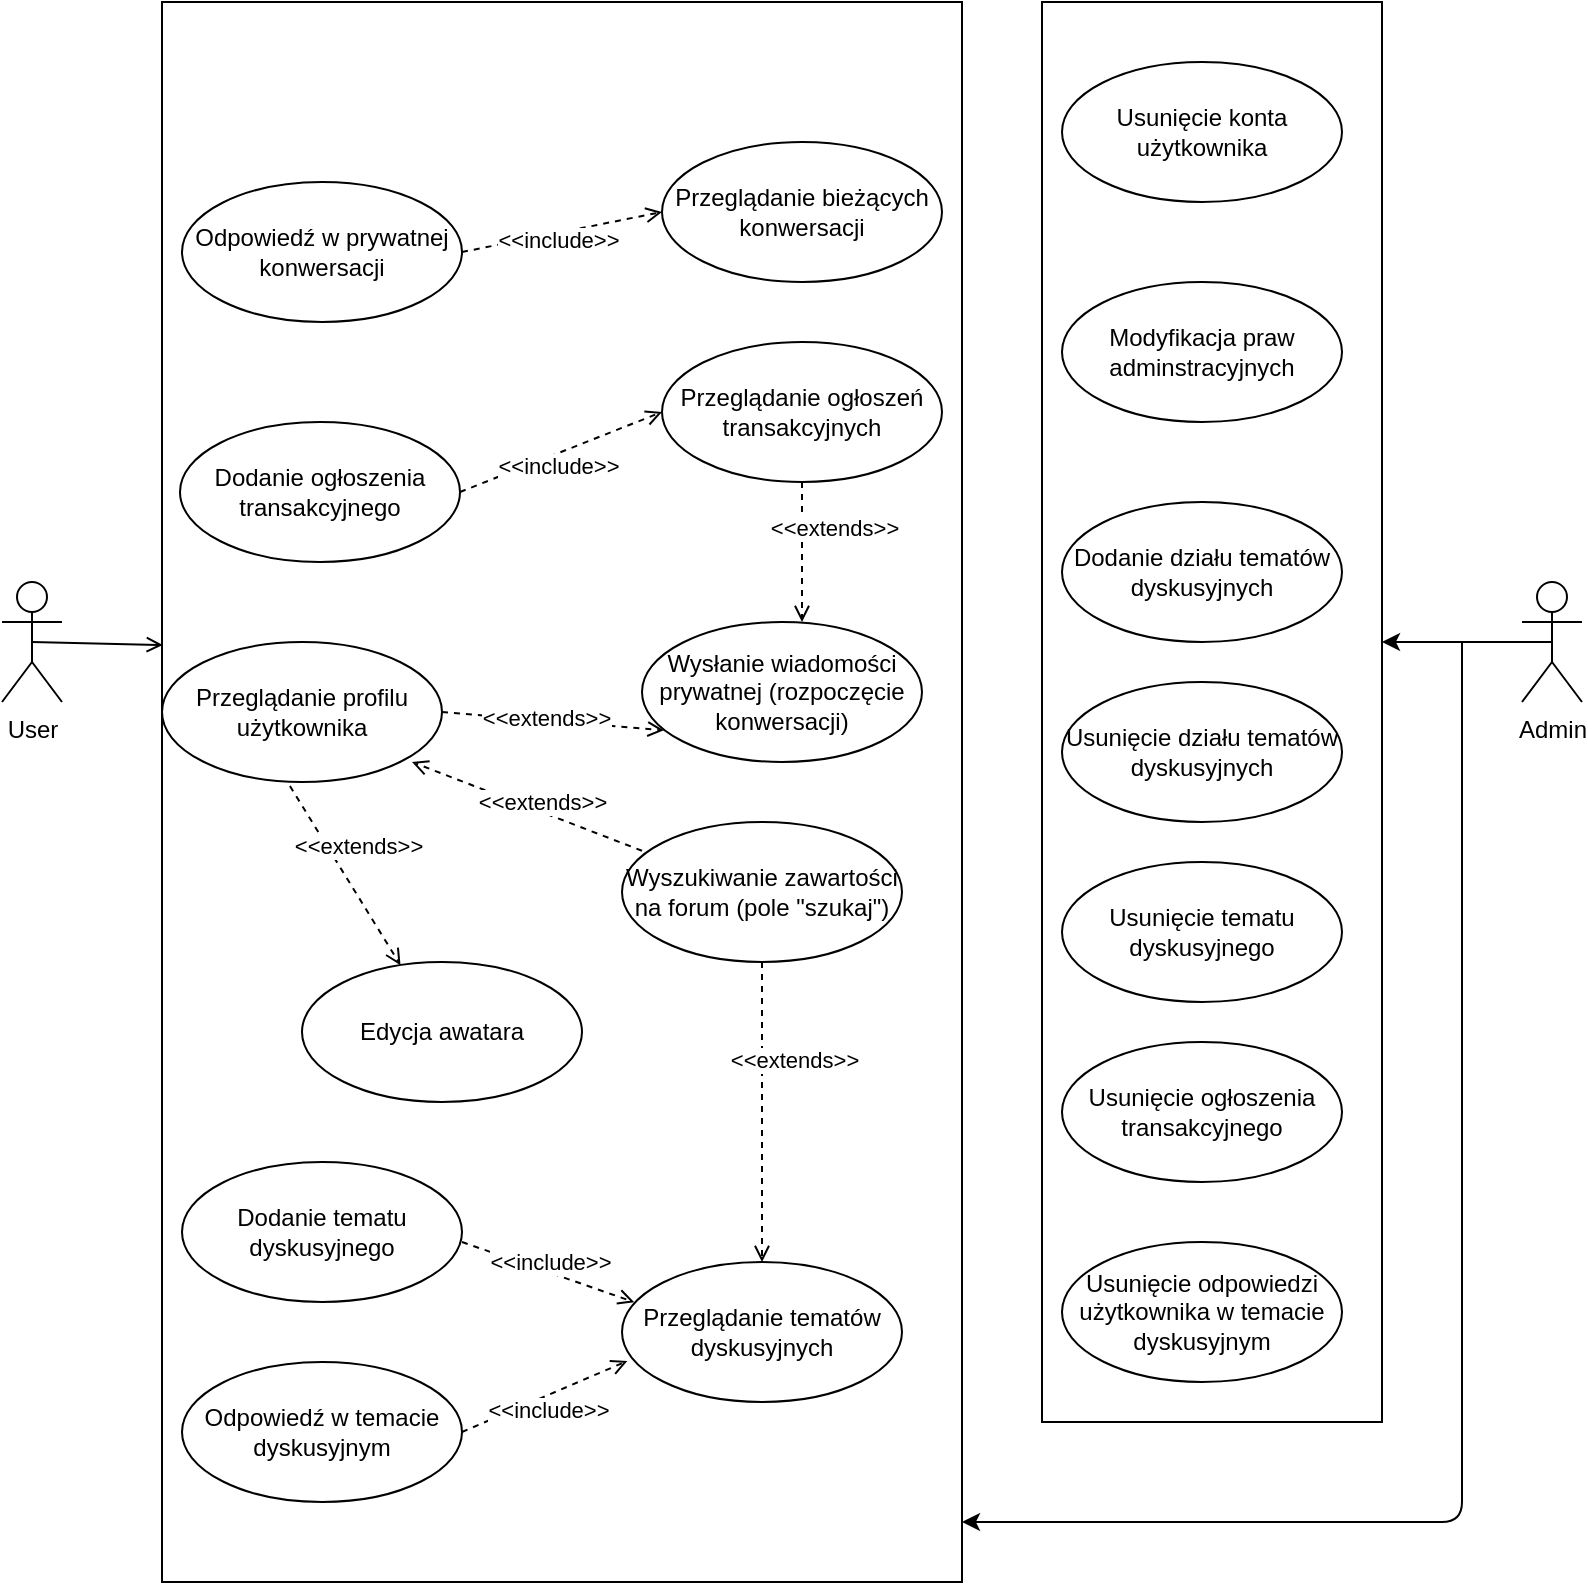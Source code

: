 <mxfile version="13.10.0" type="device"><diagram id="TheB_BEQSj1U3exKmCWu" name="Page-1"><mxGraphModel dx="2031" dy="1004" grid="1" gridSize="10" guides="1" tooltips="1" connect="1" arrows="1" fold="1" page="1" pageScale="1" pageWidth="827" pageHeight="1169" math="0" shadow="0"><root><mxCell id="0"/><mxCell id="1" parent="0"/><mxCell id="gnjUMPOqWtFg1AmgWRWE-37" style="edgeStyle=none;rounded=0;orthogonalLoop=1;jettySize=auto;html=1;exitX=0.5;exitY=0.5;exitDx=0;exitDy=0;exitPerimeter=0;endArrow=open;endFill=0;strokeColor=#000000;entryX=0.001;entryY=0.407;entryDx=0;entryDy=0;entryPerimeter=0;" parent="1" source="gnjUMPOqWtFg1AmgWRWE-1" edge="1" target="SDp006n3QX21SxDKKPpI-4"><mxGeometry relative="1" as="geometry"><mxPoint x="90" y="569" as="targetPoint"/></mxGeometry></mxCell><mxCell id="gnjUMPOqWtFg1AmgWRWE-1" value="User" style="shape=umlActor;verticalLabelPosition=bottom;verticalAlign=top;html=1;outlineConnect=0;" parent="1" vertex="1"><mxGeometry x="20" y="540" width="30" height="60" as="geometry"/></mxCell><mxCell id="gnjUMPOqWtFg1AmgWRWE-2" value="&lt;div&gt;Admin&lt;/div&gt;" style="shape=umlActor;verticalLabelPosition=bottom;verticalAlign=top;html=1;outlineConnect=0;" parent="1" vertex="1"><mxGeometry x="780" y="540" width="30" height="60" as="geometry"/></mxCell><mxCell id="gnjUMPOqWtFg1AmgWRWE-6" style="orthogonalLoop=1;jettySize=auto;html=1;exitX=1;exitY=0.5;exitDx=0;exitDy=0;rounded=0;dashed=1;endArrow=open;endFill=0;entryX=0.044;entryY=0.287;entryDx=0;entryDy=0;entryPerimeter=0;" parent="1" target="gnjUMPOqWtFg1AmgWRWE-15" edge="1"><mxGeometry relative="1" as="geometry"><mxPoint x="250" y="870" as="sourcePoint"/><mxPoint x="325.506" y="906.446" as="targetPoint"/></mxGeometry></mxCell><mxCell id="gnjUMPOqWtFg1AmgWRWE-8" value="&amp;lt;&amp;lt;include&amp;gt;&amp;gt;" style="edgeLabel;html=1;align=center;verticalAlign=middle;resizable=0;points=[];" parent="gnjUMPOqWtFg1AmgWRWE-6" vertex="1" connectable="0"><mxGeometry x="-0.345" relative="1" as="geometry"><mxPoint x="15.27" as="offset"/></mxGeometry></mxCell><mxCell id="gnjUMPOqWtFg1AmgWRWE-9" style="orthogonalLoop=1;jettySize=auto;html=1;exitX=1;exitY=0.5;exitDx=0;exitDy=0;rounded=0;dashed=1;endArrow=open;endFill=0;entryX=0.019;entryY=0.707;entryDx=0;entryDy=0;entryPerimeter=0;" parent="1" source="gnjUMPOqWtFg1AmgWRWE-13" target="gnjUMPOqWtFg1AmgWRWE-15" edge="1"><mxGeometry relative="1" as="geometry"><mxPoint x="254.72" y="970" as="sourcePoint"/><mxPoint x="330" y="926.48" as="targetPoint"/></mxGeometry></mxCell><mxCell id="gnjUMPOqWtFg1AmgWRWE-10" value="&amp;lt;&amp;lt;include&amp;gt;&amp;gt;" style="edgeLabel;html=1;align=center;verticalAlign=middle;resizable=0;points=[];" parent="gnjUMPOqWtFg1AmgWRWE-9" vertex="1" connectable="0"><mxGeometry x="-0.345" relative="1" as="geometry"><mxPoint x="15.27" as="offset"/></mxGeometry></mxCell><mxCell id="gnjUMPOqWtFg1AmgWRWE-11" value="&lt;div&gt;Przeglądanie ogłoszeń&lt;/div&gt;&lt;div&gt;transakcyjnych&lt;/div&gt;" style="ellipse;whiteSpace=wrap;html=1;" parent="1" vertex="1"><mxGeometry x="350" y="420" width="140" height="70" as="geometry"/></mxCell><mxCell id="gnjUMPOqWtFg1AmgWRWE-12" value="&lt;div&gt;Dodanie ogłoszenia&lt;/div&gt;&lt;div&gt;transakcyjnego&lt;br&gt;&lt;/div&gt;" style="ellipse;whiteSpace=wrap;html=1;" parent="1" vertex="1"><mxGeometry x="109" y="460" width="140" height="70" as="geometry"/></mxCell><mxCell id="gnjUMPOqWtFg1AmgWRWE-13" value="&lt;div&gt;Odpowiedź w temacie dyskusyjnym&lt;/div&gt;" style="ellipse;whiteSpace=wrap;html=1;" parent="1" vertex="1"><mxGeometry x="110" y="930" width="140" height="70" as="geometry"/></mxCell><mxCell id="gnjUMPOqWtFg1AmgWRWE-14" value="Dodanie tematu dyskusyjnego" style="ellipse;whiteSpace=wrap;html=1;" parent="1" vertex="1"><mxGeometry x="110" y="830" width="140" height="70" as="geometry"/></mxCell><mxCell id="gnjUMPOqWtFg1AmgWRWE-15" value="Przeglądanie tematów dyskusyjnych" style="ellipse;whiteSpace=wrap;html=1;" parent="1" vertex="1"><mxGeometry x="330" y="880" width="140" height="70" as="geometry"/></mxCell><mxCell id="gnjUMPOqWtFg1AmgWRWE-16" style="orthogonalLoop=1;jettySize=auto;html=1;exitX=1;exitY=0.5;exitDx=0;exitDy=0;rounded=0;dashed=1;endArrow=open;endFill=0;entryX=0;entryY=0.5;entryDx=0;entryDy=0;" parent="1" source="gnjUMPOqWtFg1AmgWRWE-12" target="gnjUMPOqWtFg1AmgWRWE-11" edge="1"><mxGeometry relative="1" as="geometry"><mxPoint x="247.34" y="395.51" as="sourcePoint"/><mxPoint x="330.0" y="360" as="targetPoint"/></mxGeometry></mxCell><mxCell id="gnjUMPOqWtFg1AmgWRWE-17" value="&amp;lt;&amp;lt;include&amp;gt;&amp;gt;" style="edgeLabel;html=1;align=center;verticalAlign=middle;resizable=0;points=[];" parent="gnjUMPOqWtFg1AmgWRWE-16" vertex="1" connectable="0"><mxGeometry x="-0.345" relative="1" as="geometry"><mxPoint x="15.27" as="offset"/></mxGeometry></mxCell><mxCell id="gnjUMPOqWtFg1AmgWRWE-18" value="Wysłanie wiadomości prywatnej (rozpoczęcie konwersacji)" style="ellipse;whiteSpace=wrap;html=1;" parent="1" vertex="1"><mxGeometry x="340" y="560" width="140" height="70" as="geometry"/></mxCell><mxCell id="gnjUMPOqWtFg1AmgWRWE-19" style="orthogonalLoop=1;jettySize=auto;html=1;exitX=0.5;exitY=1;exitDx=0;exitDy=0;rounded=0;dashed=1;endArrow=open;endFill=0;" parent="1" source="gnjUMPOqWtFg1AmgWRWE-11" edge="1"><mxGeometry relative="1" as="geometry"><mxPoint x="250" y="590" as="sourcePoint"/><mxPoint x="420" y="560" as="targetPoint"/></mxGeometry></mxCell><mxCell id="gnjUMPOqWtFg1AmgWRWE-20" value="&amp;lt;&amp;lt;extends&amp;gt;&amp;gt;" style="edgeLabel;html=1;align=center;verticalAlign=middle;resizable=0;points=[];" parent="gnjUMPOqWtFg1AmgWRWE-19" vertex="1" connectable="0"><mxGeometry x="-0.345" relative="1" as="geometry"><mxPoint x="15.27" as="offset"/></mxGeometry></mxCell><mxCell id="gnjUMPOqWtFg1AmgWRWE-21" value="Przeglądanie profilu użytkownika" style="ellipse;whiteSpace=wrap;html=1;" parent="1" vertex="1"><mxGeometry x="100" y="570" width="140" height="70" as="geometry"/></mxCell><mxCell id="gnjUMPOqWtFg1AmgWRWE-26" style="orthogonalLoop=1;jettySize=auto;html=1;rounded=0;dashed=1;endArrow=open;endFill=0;entryX=0.078;entryY=0.774;entryDx=0;entryDy=0;entryPerimeter=0;exitX=1;exitY=0.5;exitDx=0;exitDy=0;" parent="1" source="gnjUMPOqWtFg1AmgWRWE-21" target="gnjUMPOqWtFg1AmgWRWE-18" edge="1"><mxGeometry relative="1" as="geometry"><mxPoint x="280" y="660" as="sourcePoint"/><mxPoint x="330.0" y="640.0" as="targetPoint"/></mxGeometry></mxCell><mxCell id="gnjUMPOqWtFg1AmgWRWE-27" value="&amp;lt;&amp;lt;extends&amp;gt;&amp;gt;" style="edgeLabel;html=1;align=center;verticalAlign=middle;resizable=0;points=[];" parent="gnjUMPOqWtFg1AmgWRWE-26" vertex="1" connectable="0"><mxGeometry x="-0.345" relative="1" as="geometry"><mxPoint x="15.27" as="offset"/></mxGeometry></mxCell><mxCell id="gnjUMPOqWtFg1AmgWRWE-28" value="Edycja awatara" style="ellipse;whiteSpace=wrap;html=1;" parent="1" vertex="1"><mxGeometry x="170" y="730" width="140" height="70" as="geometry"/></mxCell><mxCell id="gnjUMPOqWtFg1AmgWRWE-29" value="Odpowiedź w prywatnej konwersacji" style="ellipse;whiteSpace=wrap;html=1;" parent="1" vertex="1"><mxGeometry x="110" y="340" width="140" height="70" as="geometry"/></mxCell><mxCell id="gnjUMPOqWtFg1AmgWRWE-30" value="Przeglądanie bieżących konwersacji" style="ellipse;whiteSpace=wrap;html=1;" parent="1" vertex="1"><mxGeometry x="350" y="320" width="140" height="70" as="geometry"/></mxCell><mxCell id="gnjUMPOqWtFg1AmgWRWE-31" style="orthogonalLoop=1;jettySize=auto;html=1;exitX=1;exitY=0.5;exitDx=0;exitDy=0;rounded=0;dashed=1;endArrow=open;endFill=0;entryX=0;entryY=0.5;entryDx=0;entryDy=0;" parent="1" source="gnjUMPOqWtFg1AmgWRWE-29" target="gnjUMPOqWtFg1AmgWRWE-30" edge="1"><mxGeometry relative="1" as="geometry"><mxPoint x="260" y="365.51" as="sourcePoint"/><mxPoint x="342.66" y="330.0" as="targetPoint"/></mxGeometry></mxCell><mxCell id="gnjUMPOqWtFg1AmgWRWE-32" value="&amp;lt;&amp;lt;include&amp;gt;&amp;gt;" style="edgeLabel;html=1;align=center;verticalAlign=middle;resizable=0;points=[];" parent="gnjUMPOqWtFg1AmgWRWE-31" vertex="1" connectable="0"><mxGeometry x="-0.345" relative="1" as="geometry"><mxPoint x="15.27" as="offset"/></mxGeometry></mxCell><mxCell id="gnjUMPOqWtFg1AmgWRWE-33" value="&lt;div&gt;Wyszukiwanie zawartości na forum (pole &quot;szukaj&quot;)&lt;br&gt;&lt;/div&gt;" style="ellipse;whiteSpace=wrap;html=1;" parent="1" vertex="1"><mxGeometry x="330" y="660" width="140" height="70" as="geometry"/></mxCell><mxCell id="gnjUMPOqWtFg1AmgWRWE-38" style="orthogonalLoop=1;jettySize=auto;html=1;rounded=0;dashed=1;endArrow=open;endFill=0;exitX=0.078;exitY=0.152;exitDx=0;exitDy=0;exitPerimeter=0;" parent="1" edge="1"><mxGeometry relative="1" as="geometry"><mxPoint x="340.0" y="674.38" as="sourcePoint"/><mxPoint x="225" y="630" as="targetPoint"/></mxGeometry></mxCell><mxCell id="gnjUMPOqWtFg1AmgWRWE-39" value="&amp;lt;&amp;lt;extends&amp;gt;&amp;gt;" style="edgeLabel;html=1;align=center;verticalAlign=middle;resizable=0;points=[];" parent="gnjUMPOqWtFg1AmgWRWE-38" vertex="1" connectable="0"><mxGeometry x="-0.345" relative="1" as="geometry"><mxPoint x="-12.68" y="-9.98" as="offset"/></mxGeometry></mxCell><mxCell id="gnjUMPOqWtFg1AmgWRWE-41" style="orthogonalLoop=1;jettySize=auto;html=1;rounded=0;dashed=1;endArrow=open;endFill=0;entryX=0.5;entryY=0;entryDx=0;entryDy=0;exitX=0.5;exitY=1;exitDx=0;exitDy=0;" parent="1" source="gnjUMPOqWtFg1AmgWRWE-33" target="gnjUMPOqWtFg1AmgWRWE-15" edge="1"><mxGeometry relative="1" as="geometry"><mxPoint x="350.92" y="680.64" as="sourcePoint"/><mxPoint x="212.06" y="650.07" as="targetPoint"/></mxGeometry></mxCell><mxCell id="gnjUMPOqWtFg1AmgWRWE-42" value="&amp;lt;&amp;lt;extends&amp;gt;&amp;gt;" style="edgeLabel;html=1;align=center;verticalAlign=middle;resizable=0;points=[];" parent="gnjUMPOqWtFg1AmgWRWE-41" vertex="1" connectable="0"><mxGeometry x="-0.345" relative="1" as="geometry"><mxPoint x="15.27" as="offset"/></mxGeometry></mxCell><mxCell id="gnjUMPOqWtFg1AmgWRWE-43" value="Dodanie działu tematów dyskusyjnych" style="ellipse;whiteSpace=wrap;html=1;fillColor=none;" parent="1" vertex="1"><mxGeometry x="550" y="500" width="140" height="70" as="geometry"/></mxCell><mxCell id="gnjUMPOqWtFg1AmgWRWE-44" value="&lt;div&gt;Usunięcie tematu dyskusyjnego&lt;/div&gt;" style="ellipse;whiteSpace=wrap;html=1;fillColor=none;" parent="1" vertex="1"><mxGeometry x="550" y="680" width="140" height="70" as="geometry"/></mxCell><mxCell id="gnjUMPOqWtFg1AmgWRWE-45" value="Usunięcie ogłoszenia transakcyjnego" style="ellipse;whiteSpace=wrap;html=1;fillColor=none;" parent="1" vertex="1"><mxGeometry x="550" y="770" width="140" height="70" as="geometry"/></mxCell><mxCell id="gnjUMPOqWtFg1AmgWRWE-46" value="Usunięcie odpowiedzi użytkownika w temacie dyskusyjnym" style="ellipse;whiteSpace=wrap;html=1;fillColor=none;" parent="1" vertex="1"><mxGeometry x="550" y="870" width="140" height="70" as="geometry"/></mxCell><mxCell id="gnjUMPOqWtFg1AmgWRWE-47" value="Usunięcie konta użytkownika" style="ellipse;whiteSpace=wrap;html=1;fillColor=none;" parent="1" vertex="1"><mxGeometry x="550" y="280" width="140" height="70" as="geometry"/></mxCell><mxCell id="gnjUMPOqWtFg1AmgWRWE-48" value="Modyfikacja praw adminstracyjnych " style="ellipse;whiteSpace=wrap;html=1;fillColor=none;" parent="1" vertex="1"><mxGeometry x="550" y="390" width="140" height="70" as="geometry"/></mxCell><mxCell id="SDp006n3QX21SxDKKPpI-1" style="orthogonalLoop=1;jettySize=auto;html=1;rounded=0;dashed=1;endArrow=open;endFill=0;exitX=0.457;exitY=1.029;exitDx=0;exitDy=0;exitPerimeter=0;" edge="1" parent="1" source="gnjUMPOqWtFg1AmgWRWE-21" target="gnjUMPOqWtFg1AmgWRWE-28"><mxGeometry relative="1" as="geometry"><mxPoint x="139.08" y="680" as="sourcePoint"/><mxPoint x="250.0" y="689.18" as="targetPoint"/></mxGeometry></mxCell><mxCell id="SDp006n3QX21SxDKKPpI-2" value="&amp;lt;&amp;lt;extends&amp;gt;&amp;gt;" style="edgeLabel;html=1;align=center;verticalAlign=middle;resizable=0;points=[];" vertex="1" connectable="0" parent="SDp006n3QX21SxDKKPpI-1"><mxGeometry x="-0.345" relative="1" as="geometry"><mxPoint x="15.27" as="offset"/></mxGeometry></mxCell><mxCell id="SDp006n3QX21SxDKKPpI-3" value="Usunięcie działu tematów dyskusyjnych" style="ellipse;whiteSpace=wrap;html=1;fillColor=none;" vertex="1" parent="1"><mxGeometry x="550" y="590" width="140" height="70" as="geometry"/></mxCell><mxCell id="SDp006n3QX21SxDKKPpI-4" value="" style="rounded=0;whiteSpace=wrap;html=1;fillColor=none;" vertex="1" parent="1"><mxGeometry x="100" y="250" width="400" height="790" as="geometry"/></mxCell><mxCell id="SDp006n3QX21SxDKKPpI-5" value="" style="rounded=0;whiteSpace=wrap;html=1;fillColor=none;" vertex="1" parent="1"><mxGeometry x="540" y="250" width="170" height="710" as="geometry"/></mxCell><mxCell id="SDp006n3QX21SxDKKPpI-6" value="" style="endArrow=classic;html=1;exitX=0.5;exitY=0.5;exitDx=0;exitDy=0;exitPerimeter=0;" edge="1" parent="1" source="gnjUMPOqWtFg1AmgWRWE-2"><mxGeometry width="50" height="50" relative="1" as="geometry"><mxPoint x="380" y="660" as="sourcePoint"/><mxPoint x="710" y="570" as="targetPoint"/><Array as="points"/></mxGeometry></mxCell><mxCell id="SDp006n3QX21SxDKKPpI-7" value="" style="endArrow=classic;html=1;" edge="1" parent="1"><mxGeometry width="50" height="50" relative="1" as="geometry"><mxPoint x="750" y="570" as="sourcePoint"/><mxPoint x="500" y="1010" as="targetPoint"/><Array as="points"><mxPoint x="750" y="1010"/></Array></mxGeometry></mxCell></root></mxGraphModel></diagram></mxfile>